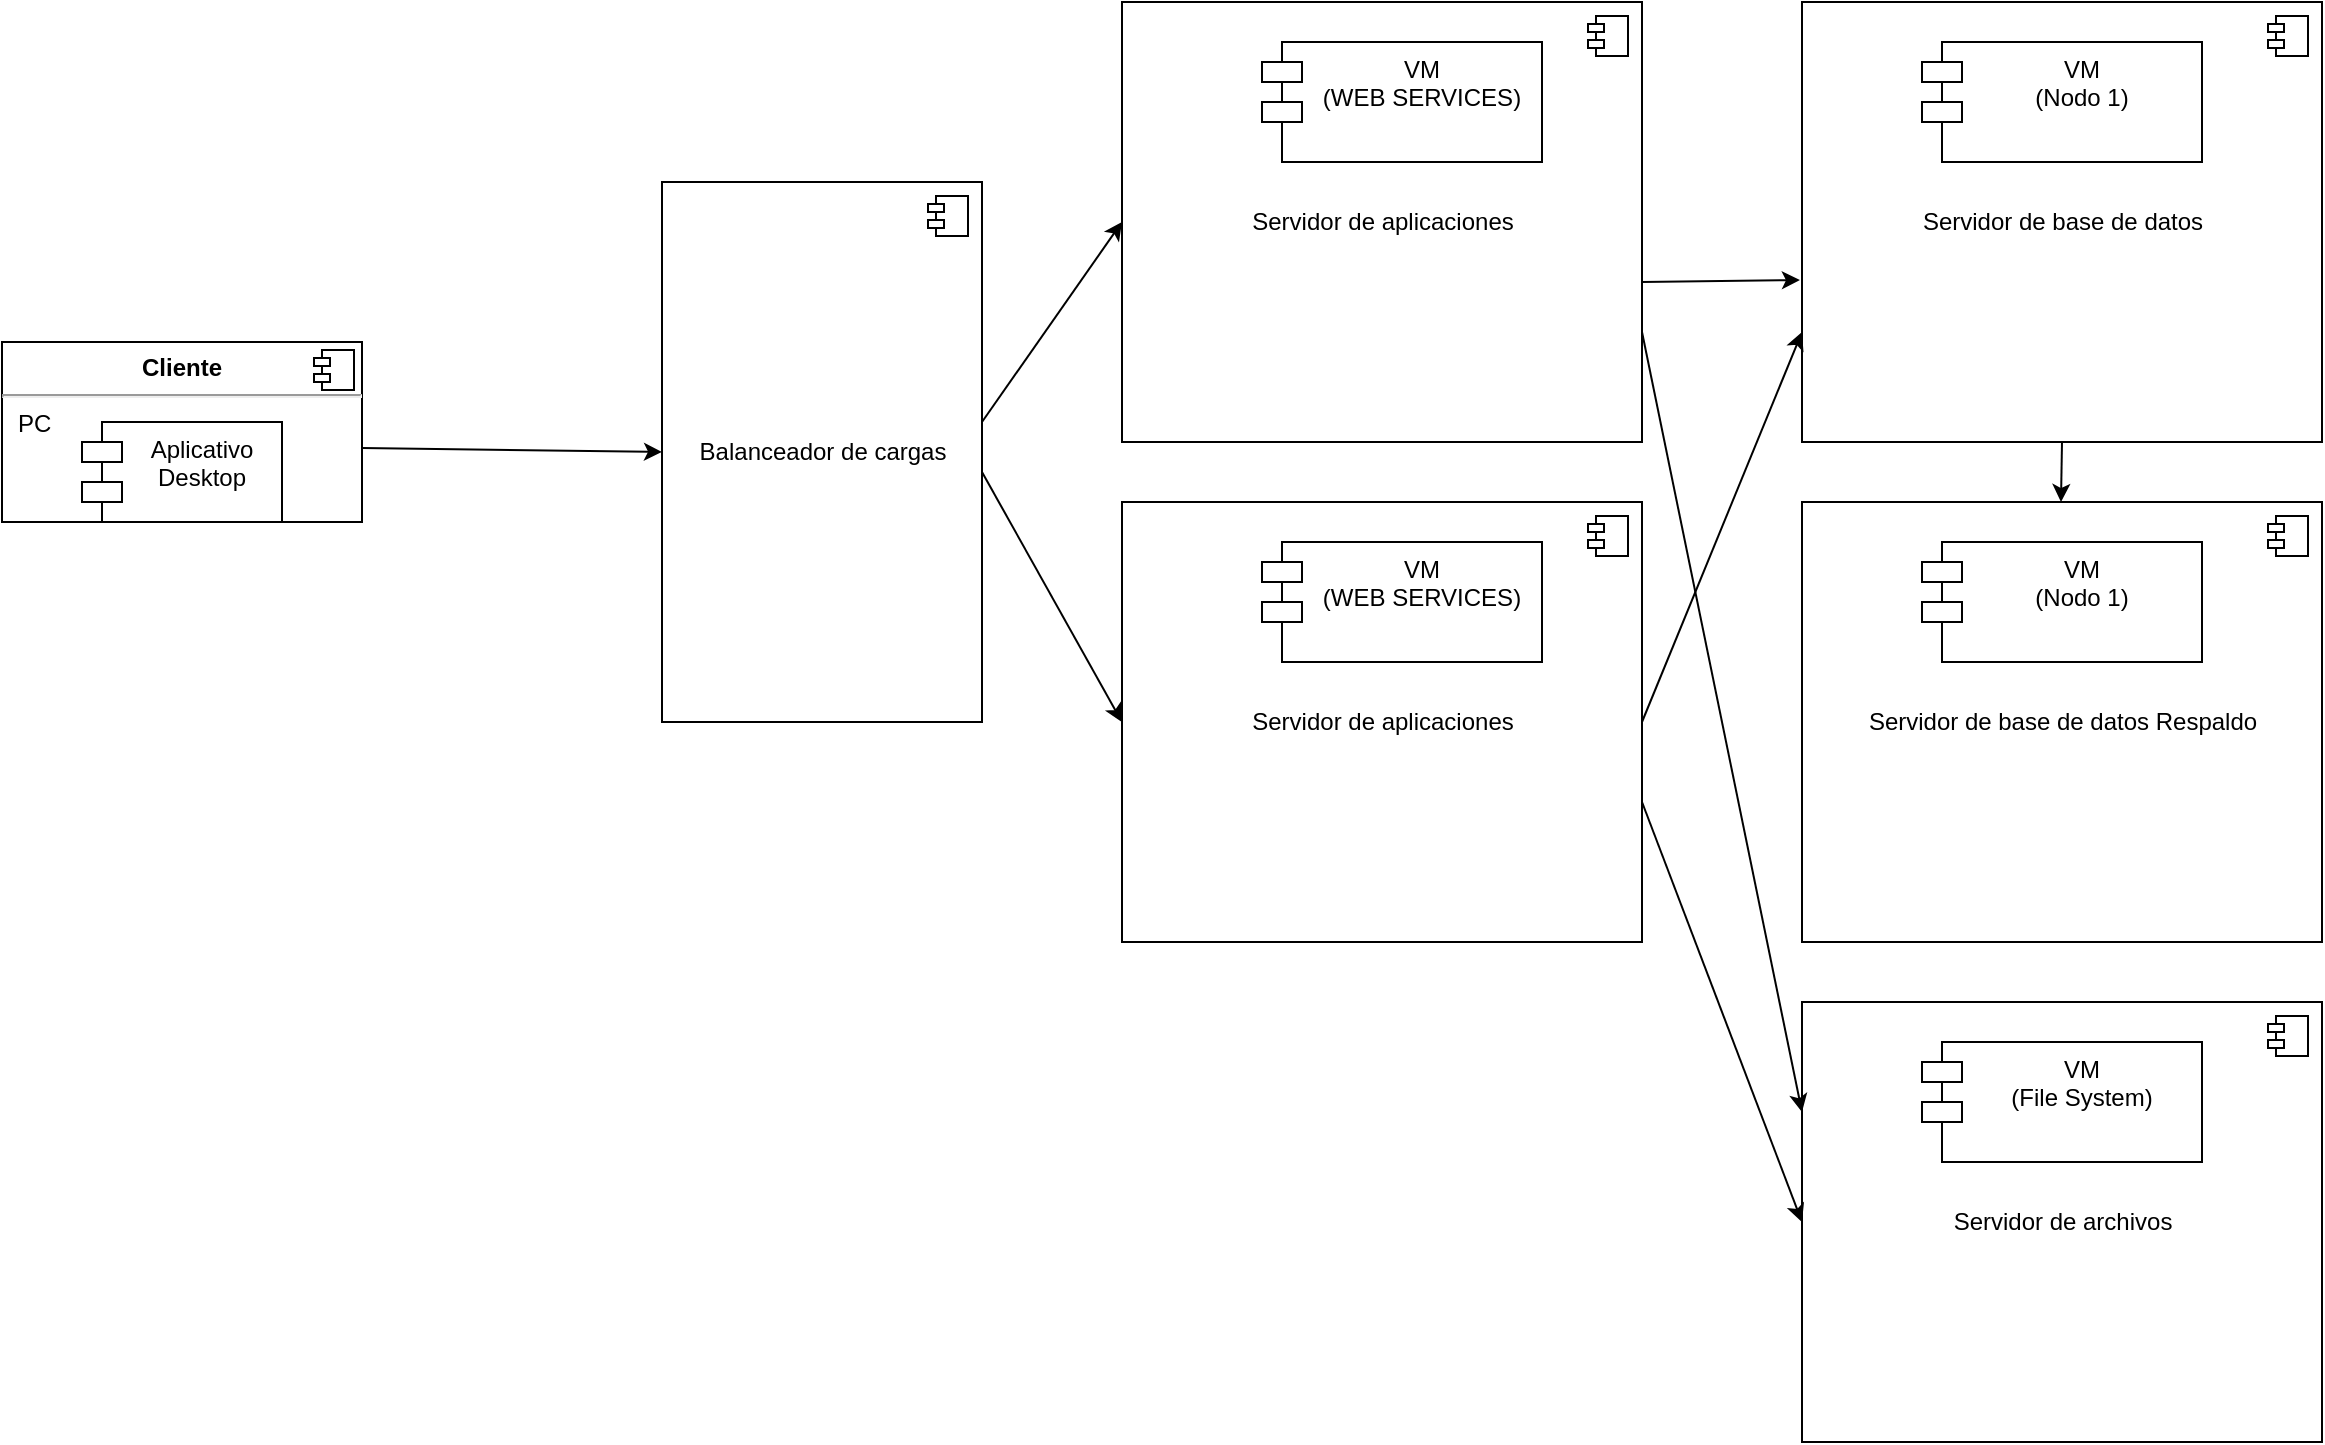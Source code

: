 <mxfile version="20.3.7" type="device"><diagram name="Page-1" id="5f0bae14-7c28-e335-631c-24af17079c00"><mxGraphModel dx="3131" dy="1134" grid="1" gridSize="10" guides="1" tooltips="1" connect="1" arrows="1" fold="1" page="1" pageScale="1" pageWidth="1100" pageHeight="850" background="none" math="0" shadow="0"><root><mxCell id="0"/><mxCell id="1" parent="0"/><mxCell id="Gi-WMRi5bmLN_S1MLYd--3" value="&lt;p style=&quot;margin:0px;margin-top:6px;text-align:center;&quot;&gt;&lt;b&gt;Cliente&lt;/b&gt;&lt;/p&gt;&lt;hr&gt;&lt;p style=&quot;margin:0px;margin-left:8px;&quot;&gt;PC&lt;/p&gt;" style="align=left;overflow=fill;html=1;dropTarget=0;" vertex="1" parent="1"><mxGeometry x="-150" y="210" width="180" height="90" as="geometry"/></mxCell><mxCell id="Gi-WMRi5bmLN_S1MLYd--4" value="" style="shape=component;jettyWidth=8;jettyHeight=4;" vertex="1" parent="Gi-WMRi5bmLN_S1MLYd--3"><mxGeometry x="1" width="20" height="20" relative="1" as="geometry"><mxPoint x="-24" y="4" as="offset"/></mxGeometry></mxCell><mxCell id="Gi-WMRi5bmLN_S1MLYd--5" value="Aplicativo &#10;Desktop" style="shape=module;align=left;spacingLeft=20;align=center;verticalAlign=top;" vertex="1" parent="1"><mxGeometry x="-110" y="250" width="100" height="50" as="geometry"/></mxCell><mxCell id="Gi-WMRi5bmLN_S1MLYd--6" value="Balanceador de cargas" style="html=1;dropTarget=0;" vertex="1" parent="1"><mxGeometry x="180" y="130" width="160" height="270" as="geometry"/></mxCell><mxCell id="Gi-WMRi5bmLN_S1MLYd--7" value="" style="shape=module;jettyWidth=8;jettyHeight=4;" vertex="1" parent="Gi-WMRi5bmLN_S1MLYd--6"><mxGeometry x="1" width="20" height="20" relative="1" as="geometry"><mxPoint x="-27" y="7" as="offset"/></mxGeometry></mxCell><mxCell id="Gi-WMRi5bmLN_S1MLYd--8" value="&lt;div style=&quot;&quot;&gt;&lt;span style=&quot;background-color: initial; line-height: 1.2;&quot;&gt;Servidor de aplicaciones&lt;/span&gt;&lt;/div&gt;" style="html=1;dropTarget=0;align=center;" vertex="1" parent="1"><mxGeometry x="410" y="40" width="260" height="220" as="geometry"/></mxCell><mxCell id="Gi-WMRi5bmLN_S1MLYd--9" value="" style="shape=module;jettyWidth=8;jettyHeight=4;" vertex="1" parent="Gi-WMRi5bmLN_S1MLYd--8"><mxGeometry x="1" width="20" height="20" relative="1" as="geometry"><mxPoint x="-27" y="7" as="offset"/></mxGeometry></mxCell><mxCell id="Gi-WMRi5bmLN_S1MLYd--12" value="VM&#10;(WEB SERVICES)" style="shape=module;align=left;spacingLeft=20;align=center;verticalAlign=top;" vertex="1" parent="1"><mxGeometry x="480" y="60" width="140" height="60" as="geometry"/></mxCell><mxCell id="Gi-WMRi5bmLN_S1MLYd--14" value="&lt;div style=&quot;&quot;&gt;&lt;span style=&quot;background-color: initial; line-height: 1.2;&quot;&gt;Servidor de aplicaciones&lt;/span&gt;&lt;/div&gt;" style="html=1;dropTarget=0;align=center;" vertex="1" parent="1"><mxGeometry x="410" y="290" width="260" height="220" as="geometry"/></mxCell><mxCell id="Gi-WMRi5bmLN_S1MLYd--15" value="" style="shape=module;jettyWidth=8;jettyHeight=4;" vertex="1" parent="Gi-WMRi5bmLN_S1MLYd--14"><mxGeometry x="1" width="20" height="20" relative="1" as="geometry"><mxPoint x="-27" y="7" as="offset"/></mxGeometry></mxCell><mxCell id="Gi-WMRi5bmLN_S1MLYd--16" value="VM&#10;(WEB SERVICES)" style="shape=module;align=left;spacingLeft=20;align=center;verticalAlign=top;" vertex="1" parent="1"><mxGeometry x="480" y="310" width="140" height="60" as="geometry"/></mxCell><mxCell id="Gi-WMRi5bmLN_S1MLYd--17" value="&lt;div style=&quot;&quot;&gt;Servidor de base de datos&lt;/div&gt;" style="html=1;dropTarget=0;align=center;" vertex="1" parent="1"><mxGeometry x="750" y="40" width="260" height="220" as="geometry"/></mxCell><mxCell id="Gi-WMRi5bmLN_S1MLYd--18" value="" style="shape=module;jettyWidth=8;jettyHeight=4;" vertex="1" parent="Gi-WMRi5bmLN_S1MLYd--17"><mxGeometry x="1" width="20" height="20" relative="1" as="geometry"><mxPoint x="-27" y="7" as="offset"/></mxGeometry></mxCell><mxCell id="Gi-WMRi5bmLN_S1MLYd--19" value="VM&#10;(Nodo 1)" style="shape=module;align=left;spacingLeft=20;align=center;verticalAlign=top;" vertex="1" parent="1"><mxGeometry x="810" y="60" width="140" height="60" as="geometry"/></mxCell><mxCell id="Gi-WMRi5bmLN_S1MLYd--20" value="&lt;div style=&quot;&quot;&gt;Servidor de base de datos Respaldo&lt;/div&gt;" style="html=1;dropTarget=0;align=center;" vertex="1" parent="1"><mxGeometry x="750" y="290" width="260" height="220" as="geometry"/></mxCell><mxCell id="Gi-WMRi5bmLN_S1MLYd--21" value="" style="shape=module;jettyWidth=8;jettyHeight=4;" vertex="1" parent="Gi-WMRi5bmLN_S1MLYd--20"><mxGeometry x="1" width="20" height="20" relative="1" as="geometry"><mxPoint x="-27" y="7" as="offset"/></mxGeometry></mxCell><mxCell id="Gi-WMRi5bmLN_S1MLYd--22" value="VM&#10;(Nodo 1)" style="shape=module;align=left;spacingLeft=20;align=center;verticalAlign=top;" vertex="1" parent="1"><mxGeometry x="810" y="310" width="140" height="60" as="geometry"/></mxCell><mxCell id="Gi-WMRi5bmLN_S1MLYd--23" value="&lt;div style=&quot;&quot;&gt;Servidor de archivos&lt;/div&gt;" style="html=1;dropTarget=0;align=center;" vertex="1" parent="1"><mxGeometry x="750" y="540" width="260" height="220" as="geometry"/></mxCell><mxCell id="Gi-WMRi5bmLN_S1MLYd--24" value="" style="shape=module;jettyWidth=8;jettyHeight=4;" vertex="1" parent="Gi-WMRi5bmLN_S1MLYd--23"><mxGeometry x="1" width="20" height="20" relative="1" as="geometry"><mxPoint x="-27" y="7" as="offset"/></mxGeometry></mxCell><mxCell id="Gi-WMRi5bmLN_S1MLYd--25" value="VM&#10;(File System)" style="shape=module;align=left;spacingLeft=20;align=center;verticalAlign=top;" vertex="1" parent="1"><mxGeometry x="810" y="560" width="140" height="60" as="geometry"/></mxCell><mxCell id="Gi-WMRi5bmLN_S1MLYd--26" value="" style="endArrow=classic;html=1;rounded=0;entryX=0;entryY=0.5;entryDx=0;entryDy=0;" edge="1" parent="1" target="Gi-WMRi5bmLN_S1MLYd--8"><mxGeometry width="50" height="50" relative="1" as="geometry"><mxPoint x="340" y="250" as="sourcePoint"/><mxPoint x="430" y="264.5" as="targetPoint"/></mxGeometry></mxCell><mxCell id="Gi-WMRi5bmLN_S1MLYd--27" value="" style="endArrow=classic;html=1;rounded=0;entryX=0;entryY=0.5;entryDx=0;entryDy=0;" edge="1" parent="1" target="Gi-WMRi5bmLN_S1MLYd--14"><mxGeometry width="50" height="50" relative="1" as="geometry"><mxPoint x="340" y="275" as="sourcePoint"/><mxPoint x="420" y="160" as="targetPoint"/></mxGeometry></mxCell><mxCell id="Gi-WMRi5bmLN_S1MLYd--29" value="" style="endArrow=classic;html=1;rounded=0;entryX=0;entryY=0.5;entryDx=0;entryDy=0;exitX=1;exitY=0.589;exitDx=0;exitDy=0;exitPerimeter=0;" edge="1" parent="1" source="Gi-WMRi5bmLN_S1MLYd--3" target="Gi-WMRi5bmLN_S1MLYd--6"><mxGeometry width="50" height="50" relative="1" as="geometry"><mxPoint x="30" y="270" as="sourcePoint"/><mxPoint x="80" y="220" as="targetPoint"/></mxGeometry></mxCell><mxCell id="Gi-WMRi5bmLN_S1MLYd--30" value="" style="endArrow=classic;html=1;rounded=0;entryX=-0.004;entryY=0.632;entryDx=0;entryDy=0;entryPerimeter=0;" edge="1" parent="1" target="Gi-WMRi5bmLN_S1MLYd--17"><mxGeometry width="50" height="50" relative="1" as="geometry"><mxPoint x="670" y="180" as="sourcePoint"/><mxPoint x="730" y="150" as="targetPoint"/></mxGeometry></mxCell><mxCell id="Gi-WMRi5bmLN_S1MLYd--31" value="" style="endArrow=classic;html=1;rounded=0;entryX=0;entryY=0.75;entryDx=0;entryDy=0;exitX=1;exitY=0.5;exitDx=0;exitDy=0;" edge="1" parent="1" source="Gi-WMRi5bmLN_S1MLYd--14" target="Gi-WMRi5bmLN_S1MLYd--17"><mxGeometry width="50" height="50" relative="1" as="geometry"><mxPoint x="680" y="190" as="sourcePoint"/><mxPoint x="758.96" y="189.04" as="targetPoint"/></mxGeometry></mxCell><mxCell id="Gi-WMRi5bmLN_S1MLYd--32" value="" style="endArrow=classic;html=1;rounded=0;" edge="1" parent="1"><mxGeometry width="50" height="50" relative="1" as="geometry"><mxPoint x="880" y="260" as="sourcePoint"/><mxPoint x="879.5" y="290" as="targetPoint"/></mxGeometry></mxCell><mxCell id="Gi-WMRi5bmLN_S1MLYd--33" value="" style="endArrow=classic;html=1;rounded=0;exitX=1;exitY=0.75;exitDx=0;exitDy=0;entryX=0;entryY=0.25;entryDx=0;entryDy=0;" edge="1" parent="1" source="Gi-WMRi5bmLN_S1MLYd--8" target="Gi-WMRi5bmLN_S1MLYd--23"><mxGeometry width="50" height="50" relative="1" as="geometry"><mxPoint x="1070" y="400" as="sourcePoint"/><mxPoint x="1120" y="350" as="targetPoint"/></mxGeometry></mxCell><mxCell id="Gi-WMRi5bmLN_S1MLYd--34" value="" style="endArrow=classic;html=1;rounded=0;entryX=0;entryY=0.5;entryDx=0;entryDy=0;" edge="1" parent="1" target="Gi-WMRi5bmLN_S1MLYd--23"><mxGeometry width="50" height="50" relative="1" as="geometry"><mxPoint x="670" y="440" as="sourcePoint"/><mxPoint x="1120" y="350" as="targetPoint"/></mxGeometry></mxCell></root></mxGraphModel></diagram></mxfile>